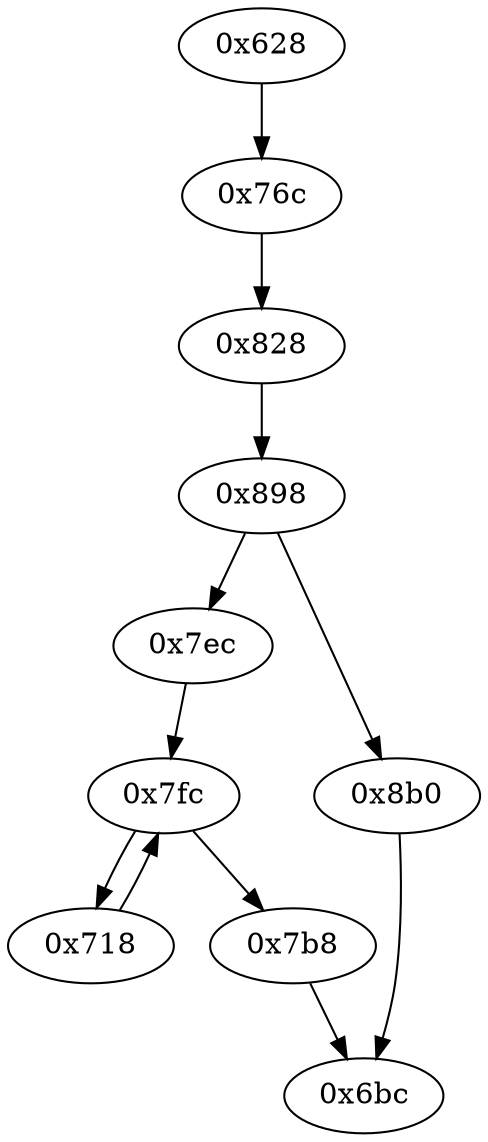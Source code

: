 strict digraph "" {
	"0x7ec"	 [opcode="[u'mov', u'mov', u'mov', u'b']"];
	"0x7fc"	 [opcode="[u'ldr', u'str', u'str', u'ldr', u'ldrb', u'ldr', u'ldr', u'ldr', u'cmp', u'mov', u'b']"];
	"0x7ec" -> "0x7fc";
	"0x718"	 [opcode="[u'ldr', u'ldr', u'ldr', u'ldr', u'sub', u'rsb', u'add', u'sub', u'rsb', u'add', u'mov', u'b']"];
	"0x7fc" -> "0x718";
	"0x7b8"	 [opcode="[u'ldr', u'ldr', u'bl', u'mov', u'mov', u'b']"];
	"0x7fc" -> "0x7b8";
	"0x718" -> "0x7fc";
	"0x828"	 [opcode="[u'ldr', u'ldr', u'cmp', u'mov', u'mov', u'strb', u'ldr', u'ldr', u'sub', u'mul', u'mvn', u'eor', u'and', u'ldr', u'ldr', u'mov', \
u'mov', u'cmp', u'mov', u'cmp', u'mov', u'mov', u'cmp', u'mov', u'mov', u'teq', u'mov', u'b']"];
	"0x898"	 [opcode="[u'ldrb', u'ldr', u'ldr', u'cmp', u'mov', u'b']"];
	"0x828" -> "0x898";
	"0x6bc"	 [opcode="[u'ldr', u'cmp', u'mov', u'sub', u'pop']"];
	"0x7b8" -> "0x6bc";
	"0x8b0"	 [opcode="[u'ldr', u'bl', u'mov', u'mov', u'b']"];
	"0x8b0" -> "0x6bc";
	"0x628"	 [opcode="[u'push', u'add', u'sub', u'str', u'ldr', u'str', u'ldr', u'ldr', u'sub', u'sub', u'add', u'mul', u'mvn', u'mvn', u'ldr', u'orr', \
u'mov', u'cmn', u'mov', u'mov', u'ldr', u'strb', u'ldr', u'cmp', u'add', u'mov', u'strb', u'ldr', u'ldr', u'ldr', u'ldr', u'ldr', \
u'str', u'ldr', u'add', u'str', u'b']"];
	"0x76c"	 [opcode="[u'ldrb', u'ldrb', u'eor', u'tst', u'mov', u'mov', u'cmp', u'mov', u'mov', u'cmp', u'mov', u'b']"];
	"0x628" -> "0x76c";
	"0x898" -> "0x7ec";
	"0x898" -> "0x8b0";
	"0x76c" -> "0x828";
}
